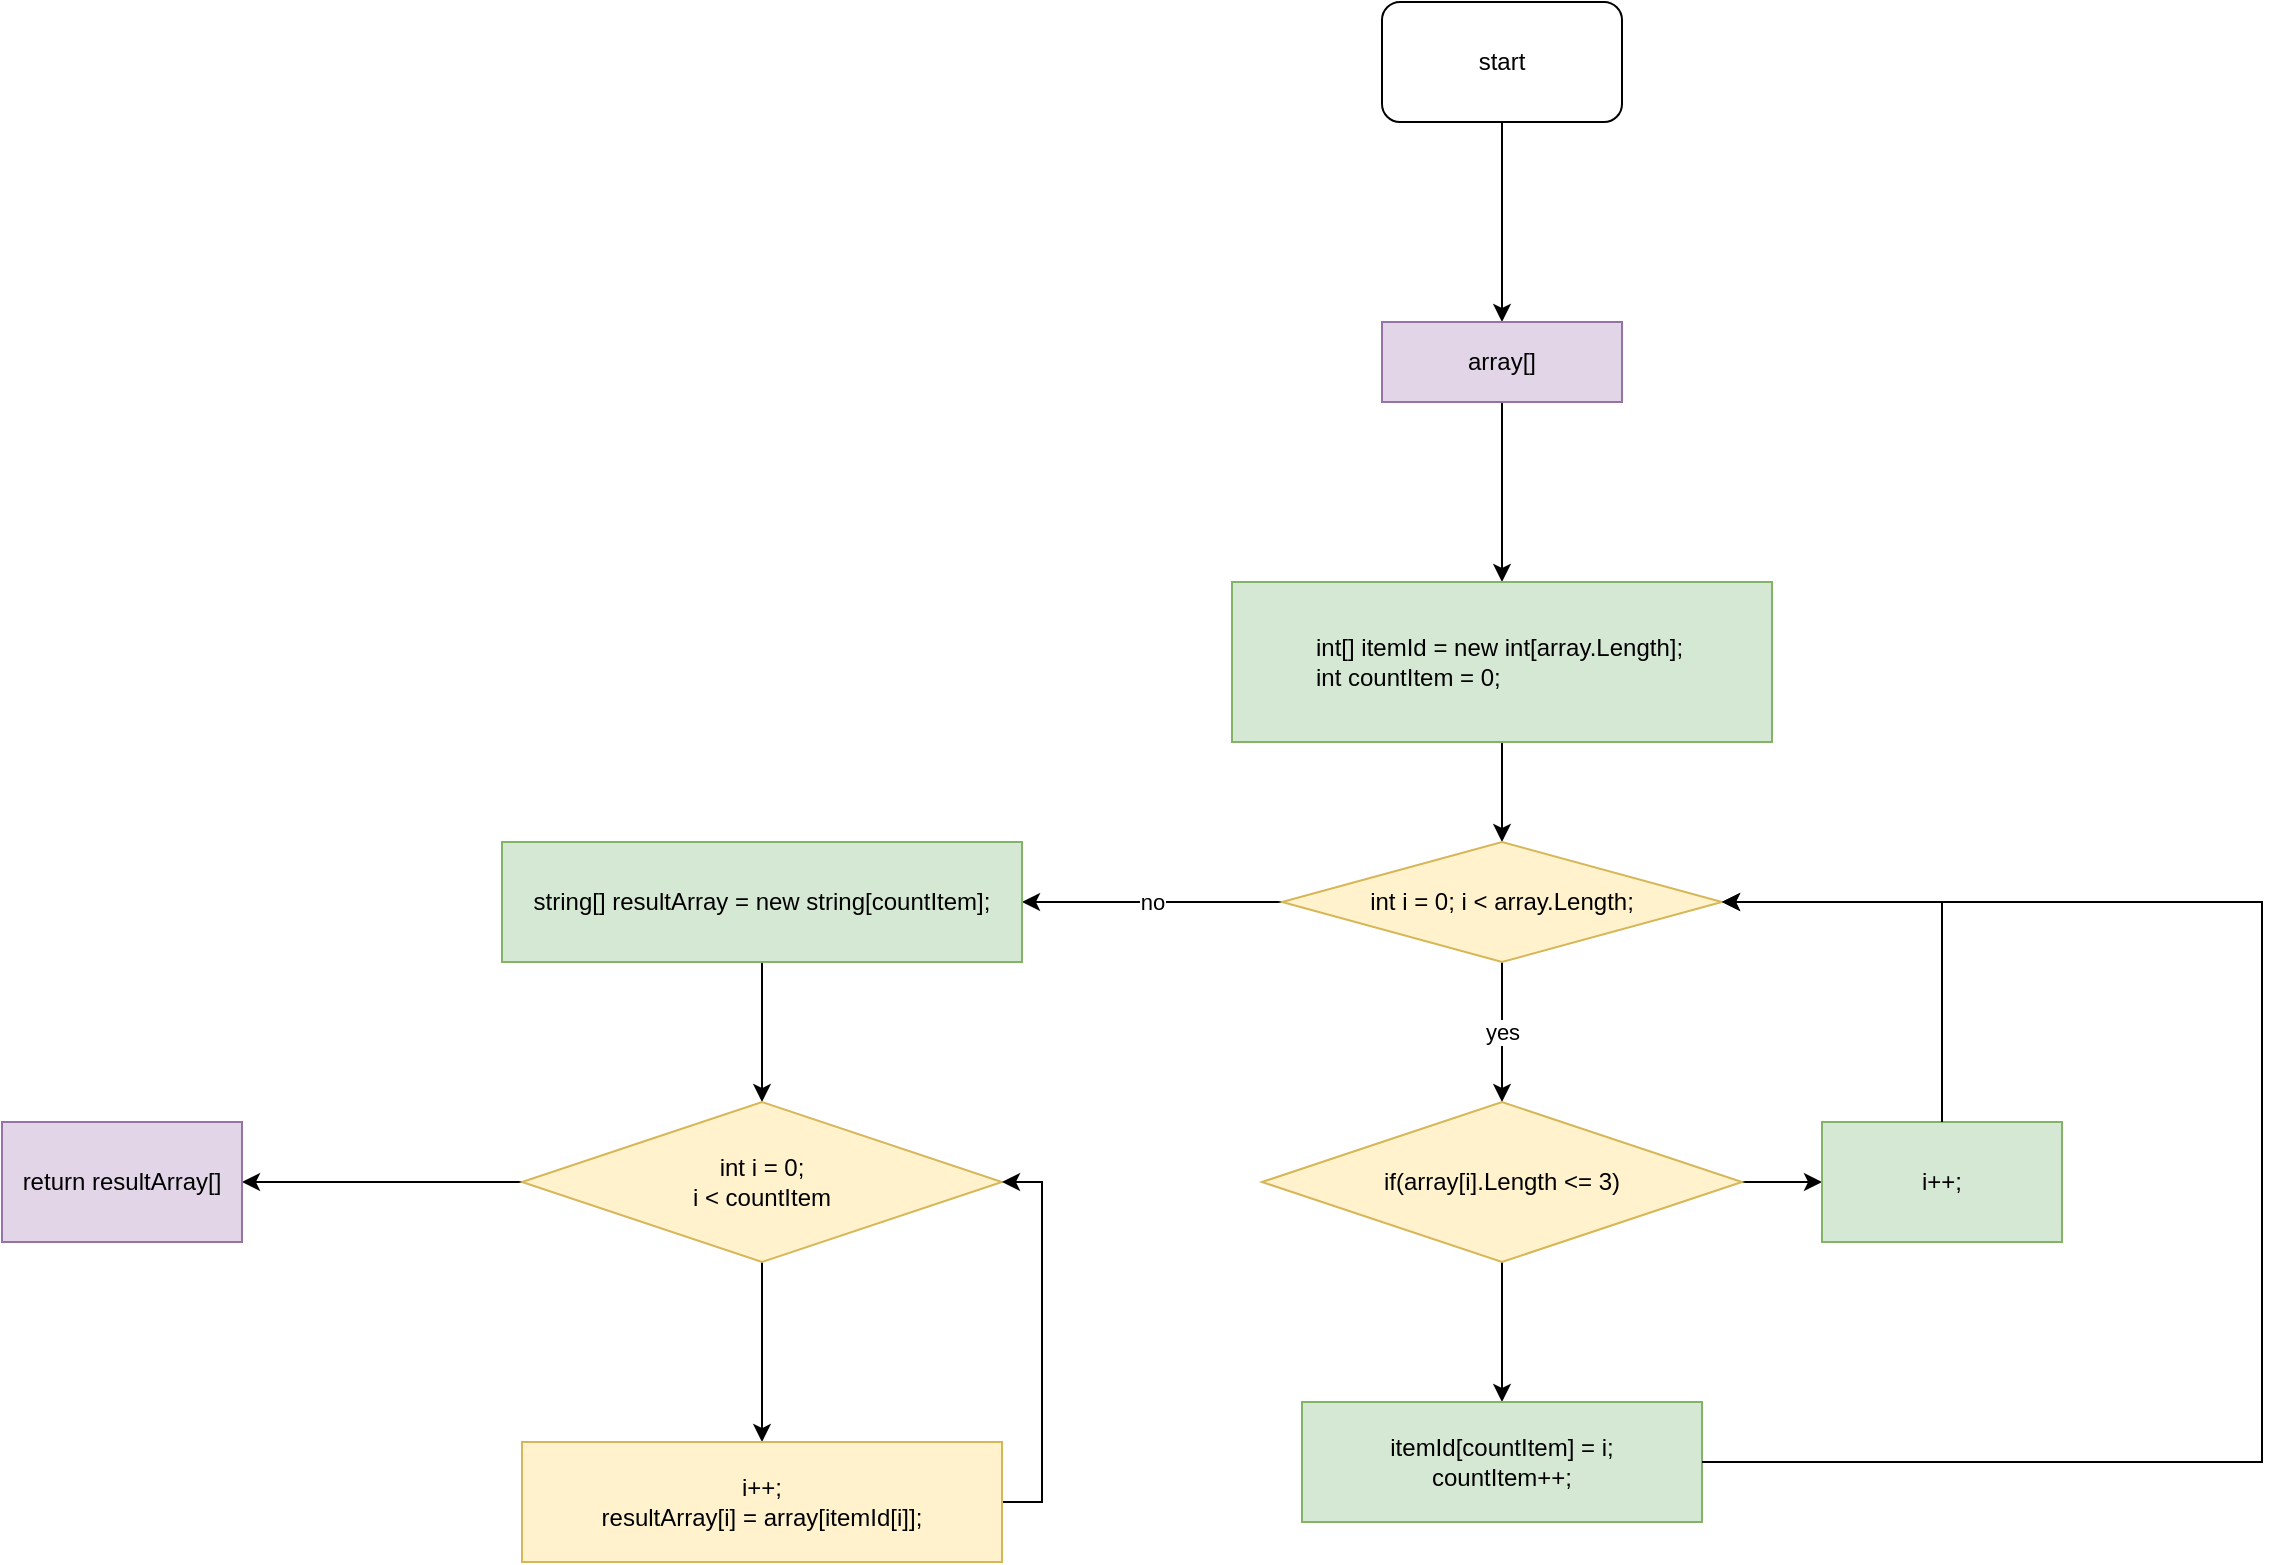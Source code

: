 <mxfile version="20.8.20" type="device"><diagram name="Страница 1" id="guGeQoKqA4L2kg_txn3q"><mxGraphModel dx="2955" dy="1136" grid="1" gridSize="10" guides="1" tooltips="1" connect="1" arrows="1" fold="1" page="1" pageScale="1" pageWidth="827" pageHeight="1169" math="0" shadow="0"><root><mxCell id="0"/><mxCell id="1" parent="0"/><mxCell id="O0nmN2iy2P3026_3Mcla-5" value="" style="edgeStyle=orthogonalEdgeStyle;rounded=0;orthogonalLoop=1;jettySize=auto;html=1;" edge="1" parent="1" source="O0nmN2iy2P3026_3Mcla-3" target="O0nmN2iy2P3026_3Mcla-4"><mxGeometry relative="1" as="geometry"/></mxCell><mxCell id="O0nmN2iy2P3026_3Mcla-3" value="start&lt;br&gt;" style="rounded=1;whiteSpace=wrap;html=1;" vertex="1" parent="1"><mxGeometry x="390" y="50" width="120" height="60" as="geometry"/></mxCell><mxCell id="O0nmN2iy2P3026_3Mcla-7" value="" style="edgeStyle=orthogonalEdgeStyle;rounded=0;orthogonalLoop=1;jettySize=auto;html=1;" edge="1" parent="1" source="O0nmN2iy2P3026_3Mcla-4" target="O0nmN2iy2P3026_3Mcla-6"><mxGeometry relative="1" as="geometry"/></mxCell><mxCell id="O0nmN2iy2P3026_3Mcla-4" value="array[]" style="whiteSpace=wrap;html=1;rounded=1;arcSize=0;align=center;fillColor=#e1d5e7;strokeColor=#9673a6;" vertex="1" parent="1"><mxGeometry x="390" y="210" width="120" height="40" as="geometry"/></mxCell><mxCell id="O0nmN2iy2P3026_3Mcla-12" value="" style="edgeStyle=orthogonalEdgeStyle;rounded=0;orthogonalLoop=1;jettySize=auto;html=1;" edge="1" parent="1" source="O0nmN2iy2P3026_3Mcla-6" target="O0nmN2iy2P3026_3Mcla-11"><mxGeometry relative="1" as="geometry"/></mxCell><mxCell id="O0nmN2iy2P3026_3Mcla-6" value="&lt;blockquote style=&quot;margin: 0 0 0 40px; border: none; padding: 0px;&quot;&gt;int[] itemId = new int[array.Length];&lt;br&gt; int countItem = 0;&lt;/blockquote&gt;" style="whiteSpace=wrap;html=1;align=left;fillColor=#d5e8d4;strokeColor=#82b366;rounded=1;arcSize=0;" vertex="1" parent="1"><mxGeometry x="315" y="340" width="270" height="80" as="geometry"/></mxCell><mxCell id="O0nmN2iy2P3026_3Mcla-14" value="yes" style="edgeStyle=orthogonalEdgeStyle;rounded=0;orthogonalLoop=1;jettySize=auto;html=1;" edge="1" parent="1" source="O0nmN2iy2P3026_3Mcla-11" target="O0nmN2iy2P3026_3Mcla-13"><mxGeometry relative="1" as="geometry"/></mxCell><mxCell id="O0nmN2iy2P3026_3Mcla-22" value="no" style="edgeStyle=orthogonalEdgeStyle;rounded=0;orthogonalLoop=1;jettySize=auto;html=1;" edge="1" parent="1" source="O0nmN2iy2P3026_3Mcla-11" target="O0nmN2iy2P3026_3Mcla-21"><mxGeometry relative="1" as="geometry"/></mxCell><mxCell id="O0nmN2iy2P3026_3Mcla-11" value="int i = 0; i &amp;lt; array.Length;" style="rhombus;whiteSpace=wrap;html=1;align=center;fillColor=#fff2cc;strokeColor=#d6b656;rounded=1;arcSize=0;" vertex="1" parent="1"><mxGeometry x="340" y="470" width="220" height="60" as="geometry"/></mxCell><mxCell id="O0nmN2iy2P3026_3Mcla-16" value="" style="edgeStyle=orthogonalEdgeStyle;rounded=0;orthogonalLoop=1;jettySize=auto;html=1;" edge="1" parent="1" source="O0nmN2iy2P3026_3Mcla-13" target="O0nmN2iy2P3026_3Mcla-15"><mxGeometry relative="1" as="geometry"/></mxCell><mxCell id="O0nmN2iy2P3026_3Mcla-19" value="" style="edgeStyle=orthogonalEdgeStyle;rounded=0;orthogonalLoop=1;jettySize=auto;html=1;" edge="1" parent="1" source="O0nmN2iy2P3026_3Mcla-13" target="O0nmN2iy2P3026_3Mcla-18"><mxGeometry relative="1" as="geometry"/></mxCell><mxCell id="O0nmN2iy2P3026_3Mcla-13" value="if(array[i].Length &amp;lt;= 3)" style="rhombus;whiteSpace=wrap;html=1;fillColor=#fff2cc;strokeColor=#d6b656;rounded=1;arcSize=0;" vertex="1" parent="1"><mxGeometry x="330" y="600" width="240" height="80" as="geometry"/></mxCell><mxCell id="O0nmN2iy2P3026_3Mcla-15" value="itemId[countItem] = i; &lt;br&gt;countItem++;" style="whiteSpace=wrap;html=1;fillColor=#d5e8d4;strokeColor=#82b366;rounded=1;arcSize=0;" vertex="1" parent="1"><mxGeometry x="350" y="750" width="200" height="60" as="geometry"/></mxCell><mxCell id="O0nmN2iy2P3026_3Mcla-17" value="" style="endArrow=classic;html=1;rounded=0;exitX=1;exitY=0.5;exitDx=0;exitDy=0;entryX=1;entryY=0.5;entryDx=0;entryDy=0;" edge="1" parent="1" source="O0nmN2iy2P3026_3Mcla-15" target="O0nmN2iy2P3026_3Mcla-11"><mxGeometry width="50" height="50" relative="1" as="geometry"><mxPoint x="430" y="710" as="sourcePoint"/><mxPoint x="600" y="520" as="targetPoint"/><Array as="points"><mxPoint x="830" y="780"/><mxPoint x="830" y="500"/></Array></mxGeometry></mxCell><mxCell id="O0nmN2iy2P3026_3Mcla-18" value="i++;" style="whiteSpace=wrap;html=1;fillColor=#d5e8d4;strokeColor=#82b366;rounded=1;arcSize=0;" vertex="1" parent="1"><mxGeometry x="610" y="610" width="120" height="60" as="geometry"/></mxCell><mxCell id="O0nmN2iy2P3026_3Mcla-20" value="" style="endArrow=classic;html=1;rounded=0;exitX=0.5;exitY=0;exitDx=0;exitDy=0;entryX=1;entryY=0.5;entryDx=0;entryDy=0;" edge="1" parent="1" source="O0nmN2iy2P3026_3Mcla-18" target="O0nmN2iy2P3026_3Mcla-11"><mxGeometry width="50" height="50" relative="1" as="geometry"><mxPoint x="350" y="620" as="sourcePoint"/><mxPoint x="600" y="540" as="targetPoint"/><Array as="points"><mxPoint x="670" y="500"/></Array></mxGeometry></mxCell><mxCell id="O0nmN2iy2P3026_3Mcla-24" value="" style="edgeStyle=orthogonalEdgeStyle;rounded=0;orthogonalLoop=1;jettySize=auto;html=1;" edge="1" parent="1" source="O0nmN2iy2P3026_3Mcla-21" target="O0nmN2iy2P3026_3Mcla-23"><mxGeometry relative="1" as="geometry"/></mxCell><mxCell id="O0nmN2iy2P3026_3Mcla-21" value="string[] resultArray = new string[countItem];" style="whiteSpace=wrap;html=1;fillColor=#d5e8d4;strokeColor=#82b366;rounded=1;arcSize=0;" vertex="1" parent="1"><mxGeometry x="-50" y="470" width="260" height="60" as="geometry"/></mxCell><mxCell id="O0nmN2iy2P3026_3Mcla-26" value="" style="edgeStyle=orthogonalEdgeStyle;rounded=0;orthogonalLoop=1;jettySize=auto;html=1;" edge="1" parent="1" source="O0nmN2iy2P3026_3Mcla-23" target="O0nmN2iy2P3026_3Mcla-25"><mxGeometry relative="1" as="geometry"/></mxCell><mxCell id="O0nmN2iy2P3026_3Mcla-28" style="edgeStyle=orthogonalEdgeStyle;rounded=0;orthogonalLoop=1;jettySize=auto;html=1;exitX=0;exitY=0.5;exitDx=0;exitDy=0;" edge="1" parent="1" source="O0nmN2iy2P3026_3Mcla-23" target="O0nmN2iy2P3026_3Mcla-29"><mxGeometry relative="1" as="geometry"><mxPoint x="-230" y="640" as="targetPoint"/></mxGeometry></mxCell><mxCell id="O0nmN2iy2P3026_3Mcla-23" value="int i = 0;&lt;br&gt;i &amp;lt; countItem" style="rhombus;whiteSpace=wrap;html=1;fillColor=#fff2cc;strokeColor=#d6b656;rounded=1;arcSize=0;" vertex="1" parent="1"><mxGeometry x="-40" y="600" width="240" height="80" as="geometry"/></mxCell><mxCell id="O0nmN2iy2P3026_3Mcla-27" style="edgeStyle=orthogonalEdgeStyle;rounded=0;orthogonalLoop=1;jettySize=auto;html=1;exitX=1;exitY=0.5;exitDx=0;exitDy=0;entryX=1;entryY=0.5;entryDx=0;entryDy=0;" edge="1" parent="1" source="O0nmN2iy2P3026_3Mcla-25" target="O0nmN2iy2P3026_3Mcla-23"><mxGeometry relative="1" as="geometry"/></mxCell><mxCell id="O0nmN2iy2P3026_3Mcla-25" value="i++;&lt;br&gt;resultArray[i] = array[itemId[i]];" style="whiteSpace=wrap;html=1;fillColor=#fff2cc;strokeColor=#d6b656;rounded=1;arcSize=0;" vertex="1" parent="1"><mxGeometry x="-40" y="770" width="240" height="60" as="geometry"/></mxCell><mxCell id="O0nmN2iy2P3026_3Mcla-29" value="return resultArray[]" style="rounded=0;whiteSpace=wrap;html=1;fillColor=#e1d5e7;strokeColor=#9673a6;" vertex="1" parent="1"><mxGeometry x="-300" y="610" width="120" height="60" as="geometry"/></mxCell></root></mxGraphModel></diagram></mxfile>